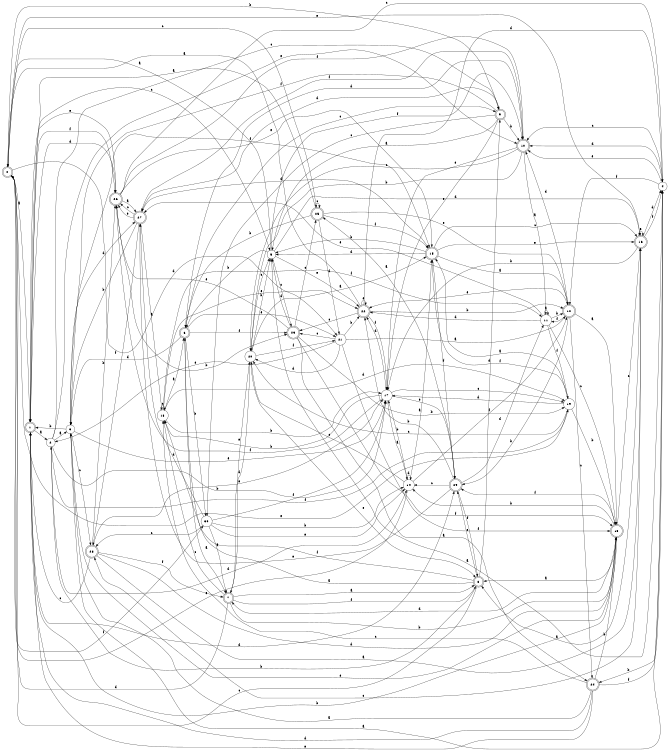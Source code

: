 digraph n25_9 {
__start0 [label="" shape="none"];

rankdir=LR;
size="8,5";

s0 [style="rounded,filled", color="black", fillcolor="white" shape="doublecircle", label="0"];
s1 [style="rounded,filled", color="black", fillcolor="white" shape="doublecircle", label="1"];
s2 [style="filled", color="black", fillcolor="white" shape="circle", label="2"];
s3 [style="filled", color="black", fillcolor="white" shape="circle", label="3"];
s4 [style="filled", color="black", fillcolor="white" shape="circle", label="4"];
s5 [style="filled", color="black", fillcolor="white" shape="circle", label="5"];
s6 [style="rounded,filled", color="black", fillcolor="white" shape="doublecircle", label="6"];
s7 [style="rounded,filled", color="black", fillcolor="white" shape="doublecircle", label="7"];
s8 [style="rounded,filled", color="black", fillcolor="white" shape="doublecircle", label="8"];
s9 [style="rounded,filled", color="black", fillcolor="white" shape="doublecircle", label="9"];
s10 [style="rounded,filled", color="black", fillcolor="white" shape="doublecircle", label="10"];
s11 [style="filled", color="black", fillcolor="white" shape="circle", label="11"];
s12 [style="rounded,filled", color="black", fillcolor="white" shape="doublecircle", label="12"];
s13 [style="rounded,filled", color="black", fillcolor="white" shape="doublecircle", label="13"];
s14 [style="filled", color="black", fillcolor="white" shape="circle", label="14"];
s15 [style="rounded,filled", color="black", fillcolor="white" shape="doublecircle", label="15"];
s16 [style="rounded,filled", color="black", fillcolor="white" shape="doublecircle", label="16"];
s17 [style="filled", color="black", fillcolor="white" shape="circle", label="17"];
s18 [style="filled", color="black", fillcolor="white" shape="circle", label="18"];
s19 [style="filled", color="black", fillcolor="white" shape="circle", label="19"];
s20 [style="filled", color="black", fillcolor="white" shape="circle", label="20"];
s21 [style="filled", color="black", fillcolor="white" shape="circle", label="21"];
s22 [style="rounded,filled", color="black", fillcolor="white" shape="doublecircle", label="22"];
s23 [style="rounded,filled", color="black", fillcolor="white" shape="doublecircle", label="23"];
s24 [style="rounded,filled", color="black", fillcolor="white" shape="doublecircle", label="24"];
s25 [style="rounded,filled", color="black", fillcolor="white" shape="doublecircle", label="25"];
s26 [style="rounded,filled", color="black", fillcolor="white" shape="doublecircle", label="26"];
s27 [style="rounded,filled", color="black", fillcolor="white" shape="doublecircle", label="27"];
s28 [style="rounded,filled", color="black", fillcolor="white" shape="doublecircle", label="28"];
s29 [style="rounded,filled", color="black", fillcolor="white" shape="doublecircle", label="29"];
s30 [style="filled", color="black", fillcolor="white" shape="circle", label="30"];
s0 -> s1 [label="a"];
s0 -> s9 [label="b"];
s0 -> s25 [label="c"];
s0 -> s21 [label="d"];
s0 -> s16 [label="e"];
s0 -> s30 [label="f"];
s1 -> s2 [label="a"];
s1 -> s13 [label="b"];
s1 -> s5 [label="c"];
s1 -> s29 [label="d"];
s1 -> s26 [label="e"];
s1 -> s26 [label="f"];
s2 -> s3 [label="a"];
s2 -> s17 [label="b"];
s2 -> s9 [label="c"];
s2 -> s14 [label="d"];
s2 -> s10 [label="e"];
s2 -> s19 [label="f"];
s3 -> s4 [label="a"];
s3 -> s1 [label="b"];
s3 -> s28 [label="c"];
s3 -> s27 [label="d"];
s3 -> s17 [label="e"];
s3 -> s15 [label="f"];
s4 -> s5 [label="a"];
s4 -> s24 [label="b"];
s4 -> s10 [label="c"];
s4 -> s10 [label="d"];
s4 -> s10 [label="e"];
s4 -> s12 [label="f"];
s5 -> s0 [label="a"];
s5 -> s6 [label="b"];
s5 -> s23 [label="c"];
s5 -> s16 [label="d"];
s5 -> s22 [label="e"];
s5 -> s10 [label="f"];
s6 -> s7 [label="a"];
s6 -> s30 [label="b"];
s6 -> s9 [label="c"];
s6 -> s3 [label="d"];
s6 -> s21 [label="e"];
s6 -> s23 [label="f"];
s7 -> s8 [label="a"];
s7 -> s13 [label="b"];
s7 -> s18 [label="c"];
s7 -> s0 [label="d"];
s7 -> s20 [label="e"];
s7 -> s8 [label="f"];
s8 -> s6 [label="a"];
s8 -> s2 [label="b"];
s8 -> s0 [label="c"];
s8 -> s9 [label="d"];
s8 -> s29 [label="e"];
s8 -> s18 [label="f"];
s9 -> s5 [label="a"];
s9 -> s10 [label="b"];
s9 -> s30 [label="c"];
s9 -> s27 [label="d"];
s9 -> s17 [label="e"];
s9 -> s3 [label="f"];
s10 -> s11 [label="a"];
s10 -> s20 [label="b"];
s10 -> s20 [label="c"];
s10 -> s6 [label="d"];
s10 -> s17 [label="e"];
s10 -> s27 [label="f"];
s11 -> s11 [label="a"];
s11 -> s12 [label="b"];
s11 -> s13 [label="c"];
s11 -> s22 [label="d"];
s11 -> s27 [label="e"];
s11 -> s19 [label="f"];
s12 -> s13 [label="a"];
s12 -> s29 [label="b"];
s12 -> s24 [label="c"];
s12 -> s10 [label="d"];
s12 -> s22 [label="e"];
s12 -> s11 [label="f"];
s13 -> s8 [label="a"];
s13 -> s14 [label="b"];
s13 -> s16 [label="c"];
s13 -> s7 [label="d"];
s13 -> s3 [label="e"];
s13 -> s29 [label="f"];
s14 -> s15 [label="a"];
s14 -> s17 [label="b"];
s14 -> s20 [label="c"];
s14 -> s14 [label="d"];
s14 -> s0 [label="e"];
s14 -> s12 [label="f"];
s15 -> s12 [label="a"];
s15 -> s5 [label="b"];
s15 -> s16 [label="c"];
s15 -> s5 [label="d"];
s15 -> s16 [label="e"];
s15 -> s29 [label="f"];
s16 -> s8 [label="a"];
s16 -> s17 [label="b"];
s16 -> s28 [label="c"];
s16 -> s4 [label="d"];
s16 -> s16 [label="e"];
s16 -> s4 [label="f"];
s17 -> s14 [label="a"];
s17 -> s18 [label="b"];
s17 -> s19 [label="c"];
s17 -> s22 [label="d"];
s17 -> s29 [label="e"];
s17 -> s26 [label="f"];
s18 -> s6 [label="a"];
s18 -> s17 [label="b"];
s18 -> s18 [label="c"];
s18 -> s19 [label="d"];
s18 -> s22 [label="e"];
s18 -> s11 [label="f"];
s19 -> s15 [label="a"];
s19 -> s13 [label="b"];
s19 -> s20 [label="c"];
s19 -> s17 [label="d"];
s19 -> s0 [label="e"];
s19 -> s15 [label="f"];
s20 -> s15 [label="a"];
s20 -> s5 [label="b"];
s20 -> s5 [label="c"];
s20 -> s7 [label="d"];
s20 -> s8 [label="e"];
s20 -> s21 [label="f"];
s21 -> s12 [label="a"];
s21 -> s22 [label="b"];
s21 -> s23 [label="c"];
s21 -> s20 [label="d"];
s21 -> s2 [label="e"];
s21 -> s13 [label="f"];
s22 -> s0 [label="a"];
s22 -> s12 [label="b"];
s22 -> s23 [label="c"];
s22 -> s4 [label="d"];
s22 -> s22 [label="e"];
s22 -> s17 [label="f"];
s23 -> s24 [label="a"];
s23 -> s19 [label="b"];
s23 -> s25 [label="c"];
s23 -> s5 [label="d"];
s23 -> s26 [label="e"];
s23 -> s13 [label="f"];
s24 -> s3 [label="a"];
s24 -> s13 [label="b"];
s24 -> s18 [label="c"];
s24 -> s1 [label="d"];
s24 -> s1 [label="e"];
s24 -> s4 [label="f"];
s25 -> s1 [label="a"];
s25 -> s6 [label="b"];
s25 -> s25 [label="c"];
s25 -> s21 [label="d"];
s25 -> s12 [label="e"];
s25 -> s15 [label="f"];
s26 -> s27 [label="a"];
s26 -> s23 [label="b"];
s26 -> s4 [label="c"];
s26 -> s1 [label="d"];
s26 -> s15 [label="e"];
s26 -> s10 [label="f"];
s27 -> s18 [label="a"];
s27 -> s3 [label="b"];
s27 -> s26 [label="c"];
s27 -> s15 [label="d"];
s27 -> s26 [label="e"];
s27 -> s28 [label="f"];
s28 -> s16 [label="a"];
s28 -> s26 [label="b"];
s28 -> s1 [label="c"];
s28 -> s13 [label="d"];
s28 -> s17 [label="e"];
s28 -> s7 [label="f"];
s29 -> s25 [label="a"];
s29 -> s22 [label="b"];
s29 -> s14 [label="c"];
s29 -> s11 [label="d"];
s29 -> s27 [label="e"];
s29 -> s8 [label="f"];
s30 -> s7 [label="a"];
s30 -> s14 [label="b"];
s30 -> s28 [label="c"];
s30 -> s27 [label="d"];
s30 -> s14 [label="e"];
s30 -> s17 [label="f"];

}